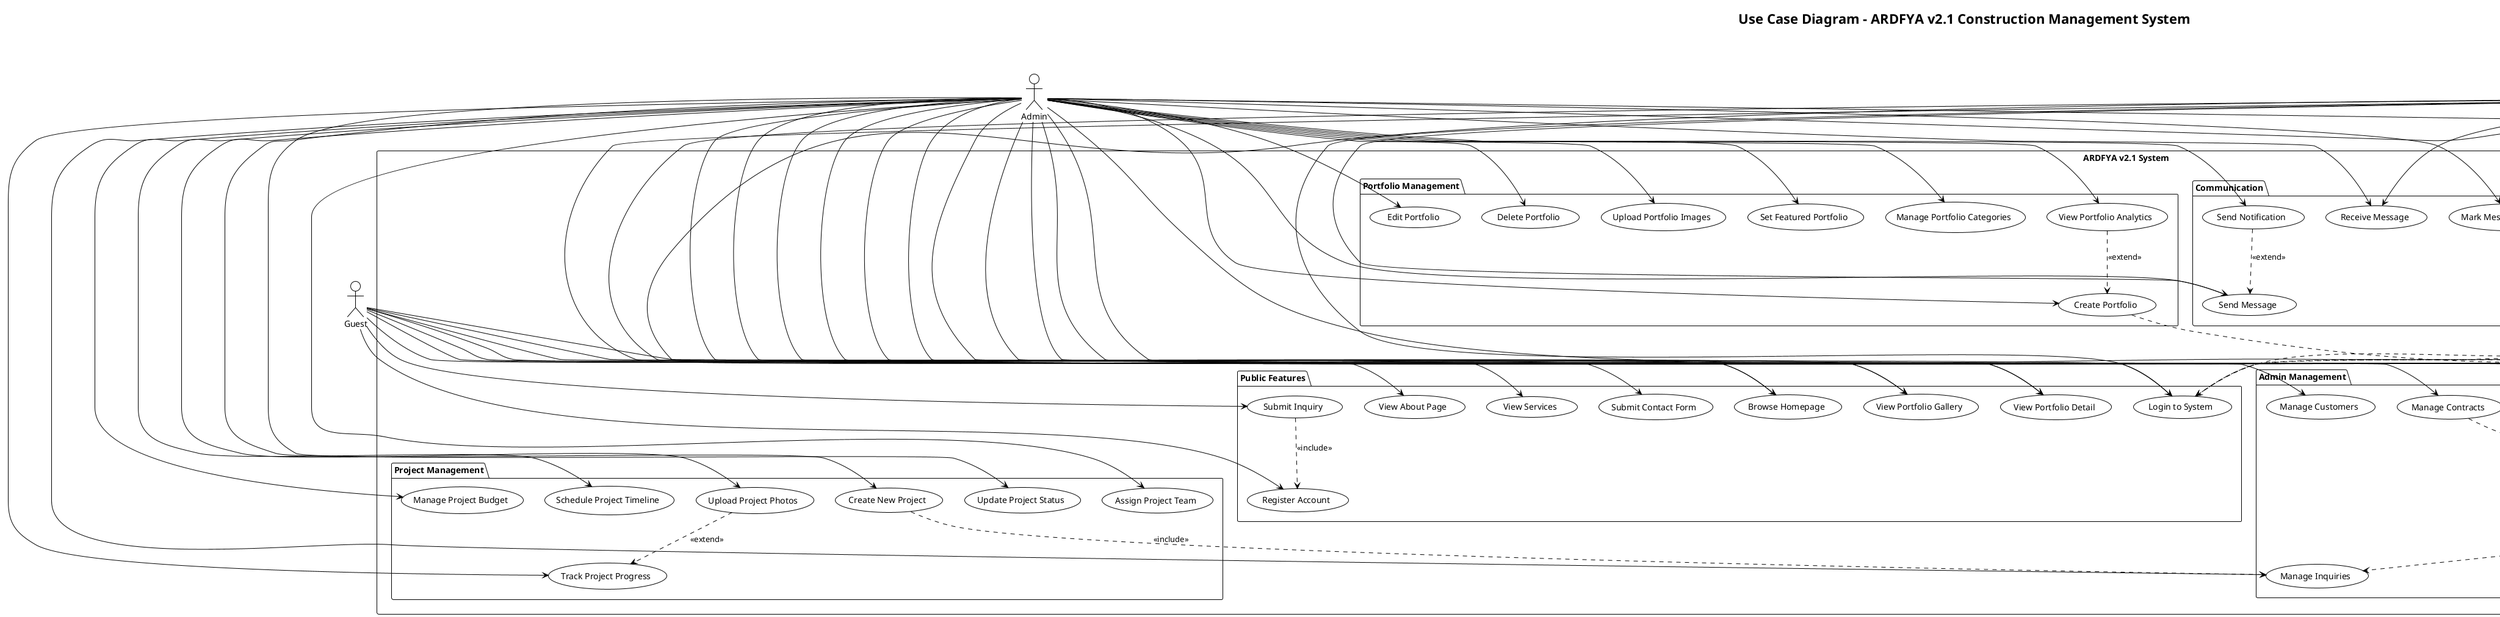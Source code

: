 @startuml Use Case Diagram - ARDFYA v2.1

!theme plain
title Use Case Diagram - ARDFYA v2.1 Construction Management System

' Actors
actor Guest as G
actor Customer as C
actor Admin as A

' System boundary
rectangle "ARDFYA v2.1 System" {
  
  ' Guest Use Cases
  package "Public Features" {
    usecase "Browse Homepage" as UC1
    usecase "View Portfolio Gallery" as UC2
    usecase "View Portfolio Detail" as UC3
    usecase "Submit Contact Form" as UC4
    usecase "Submit Inquiry" as UC5
    usecase "Register Account" as UC6
    usecase "Login to System" as UC7
    usecase "View About Page" as UC8
    usecase "View Services" as UC9
  }
  
  ' Customer Use Cases
  package "Customer Features" {
    usecase "Manage Profile" as UC10
    usecase "View Dashboard" as UC11
    usecase "Track My Projects" as UC12
    usecase "View My Inquiries" as UC13
    usecase "Chat with Admin" as UC14
    usecase "View My Contracts" as UC15
    usecase "Download Contract PDF" as UC16
    usecase "Update Profile Info" as UC17
    usecase "Change Password" as UC18
    usecase "View Project Progress" as UC19

  }
  
  ' Admin Use Cases
  package "Admin Management" {
    usecase "Access Admin Dashboard" as UC21
    usecase "Manage Customers" as UC22
    usecase "Manage Inquiries" as UC23
    usecase "Manage Projects" as UC24
    usecase "Manage Contracts" as UC25
    usecase "Manage Services" as UC26
    usecase "View Analytics" as UC27
    usecase "Generate Reports" as UC28
    usecase "Admin Chat Management" as UC29
    usecase "System Configuration" as UC30
  }
  
  ' Portfolio Management (NEW v2.1)
  package "Portfolio Management" {
    usecase "Create Portfolio" as UC31
    usecase "Edit Portfolio" as UC32
    usecase "Delete Portfolio" as UC33
    usecase "Upload Portfolio Images" as UC34
    usecase "Set Featured Portfolio" as UC35
    usecase "Manage Portfolio Categories" as UC36
    usecase "View Portfolio Analytics" as UC37
  }
  
  ' Project Management Details
  package "Project Management" {
    usecase "Create New Project" as UC38
    usecase "Update Project Status" as UC39
    usecase "Assign Project Team" as UC40
    usecase "Track Project Progress" as UC41
    usecase "Manage Project Budget" as UC42
    usecase "Schedule Project Timeline" as UC43
    usecase "Upload Project Photos" as UC44
  }
  
  ' Contract Management Details
  package "Contract Management" {
    usecase "Generate Contract" as UC45
    usecase "Edit Contract Terms" as UC46
    usecase "Send Contract to Customer" as UC47

    usecase "Generate Invoice" as UC50
  }
  
  ' Communication Features
  package "Communication" {
    usecase "Send Message" as UC51
    usecase "Receive Message" as UC52
    usecase "Mark Message as Read" as UC53
    usecase "View Chat History" as UC54
    usecase "Send Notification" as UC55
  }
}

' Guest relationships
G --> UC1
G --> UC2
G --> UC3
G --> UC4
G --> UC5
G --> UC6
G --> UC7
G --> UC8
G --> UC9

' Customer relationships
C --> UC1
C --> UC2
C --> UC3
C --> UC7
C --> UC10
C --> UC11
C --> UC12
C --> UC13
C --> UC14
C --> UC15
C --> UC16
C --> UC17
C --> UC18
C --> UC19

C --> UC51
C --> UC52
C --> UC53
C --> UC54

' Admin relationships
A --> UC21
A --> UC22
A --> UC23
A --> UC24
A --> UC25
A --> UC26
A --> UC27
A --> UC28
A --> UC29
A --> UC30
A --> UC31
A --> UC32
A --> UC33
A --> UC34
A --> UC35
A --> UC36
A --> UC37
A --> UC38
A --> UC39
A --> UC40
A --> UC41
A --> UC42
A --> UC43
A --> UC44
A --> UC45
A --> UC46
A --> UC47

A --> UC50
A --> UC51
A --> UC52
A --> UC53
A --> UC54
A --> UC55

' Include relationships
UC5 ..> UC6 : <<include>>
UC13 ..> UC7 : <<include>>
UC12 ..> UC7 : <<include>>
UC15 ..> UC7 : <<include>>
UC24 ..> UC23 : <<include>>
UC25 ..> UC24 : <<include>>
UC31 ..> UC21 : <<include>>
UC38 ..> UC23 : <<include>>
UC45 ..> UC24 : <<include>>

' Extend relationships
UC16 ..> UC15 : <<extend>>

UC37 ..> UC31 : <<extend>>
UC44 ..> UC41 : <<extend>>

UC55 ..> UC51 : <<extend>>

@enduml
